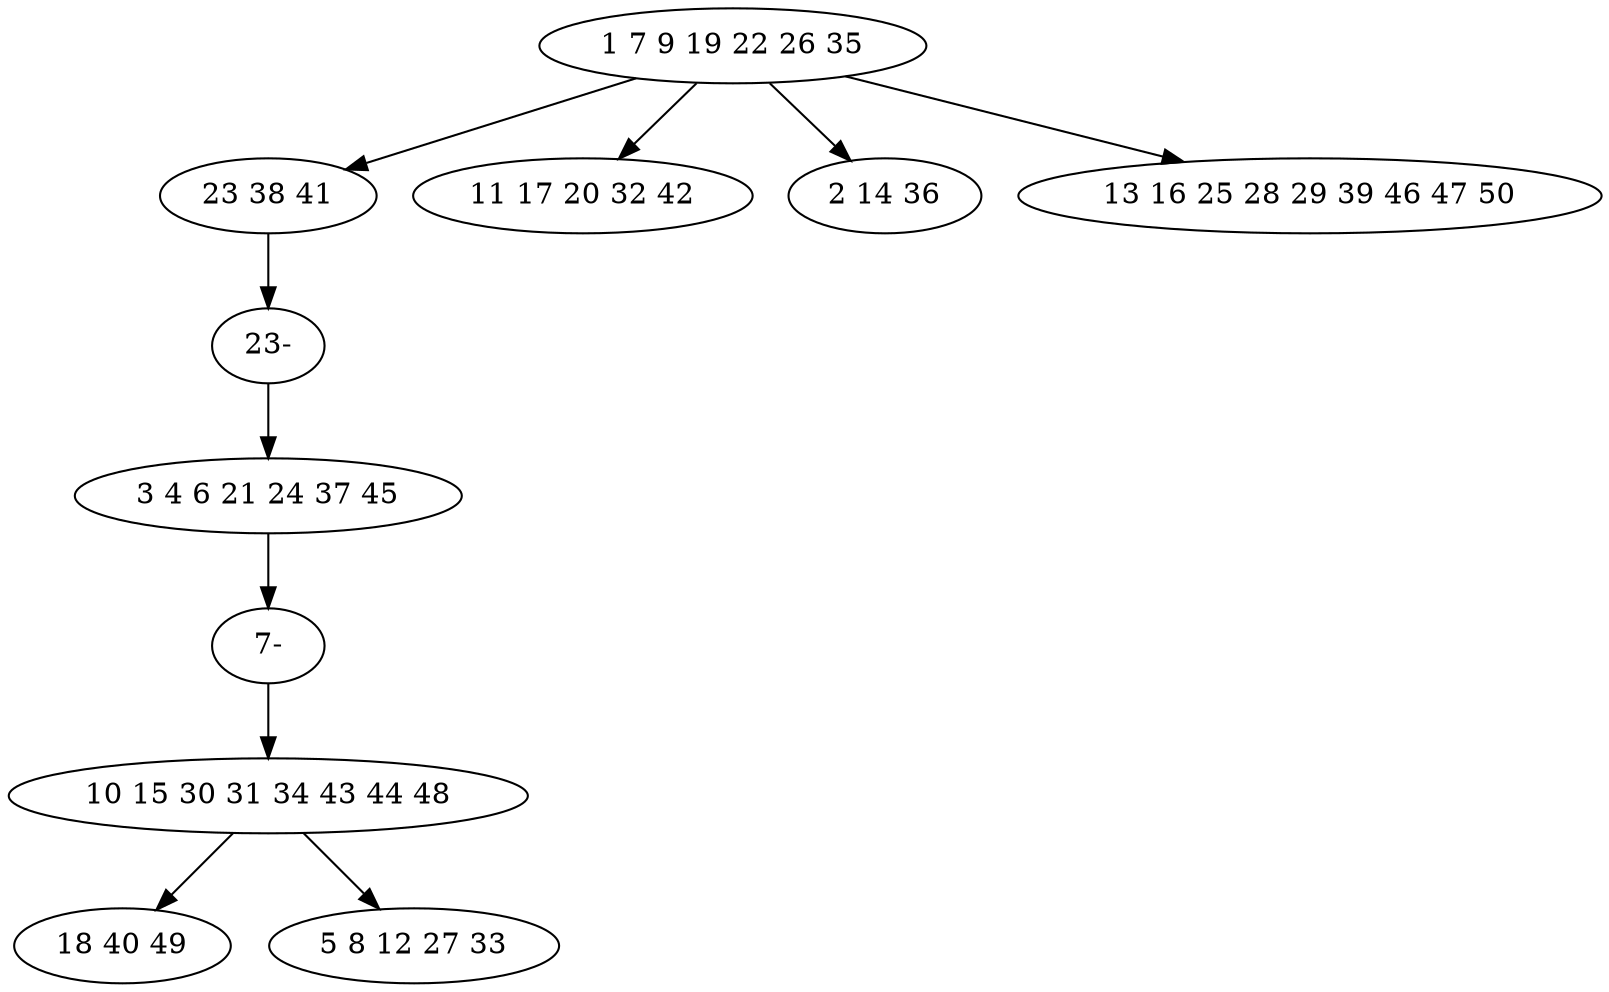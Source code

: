 digraph true_tree {
	"0" -> "1"
	"1" -> "10"
	"2" -> "9"
	"3" -> "4"
	"3" -> "5"
	"0" -> "6"
	"0" -> "7"
	"0" -> "8"
	"9" -> "3"
	"10" -> "2"
	"0" [label="1 7 9 19 22 26 35"];
	"1" [label="23 38 41"];
	"2" [label="3 4 6 21 24 37 45"];
	"3" [label="10 15 30 31 34 43 44 48"];
	"4" [label="18 40 49"];
	"5" [label="5 8 12 27 33"];
	"6" [label="11 17 20 32 42"];
	"7" [label="2 14 36"];
	"8" [label="13 16 25 28 29 39 46 47 50"];
	"9" [label="7-"];
	"10" [label="23-"];
}
